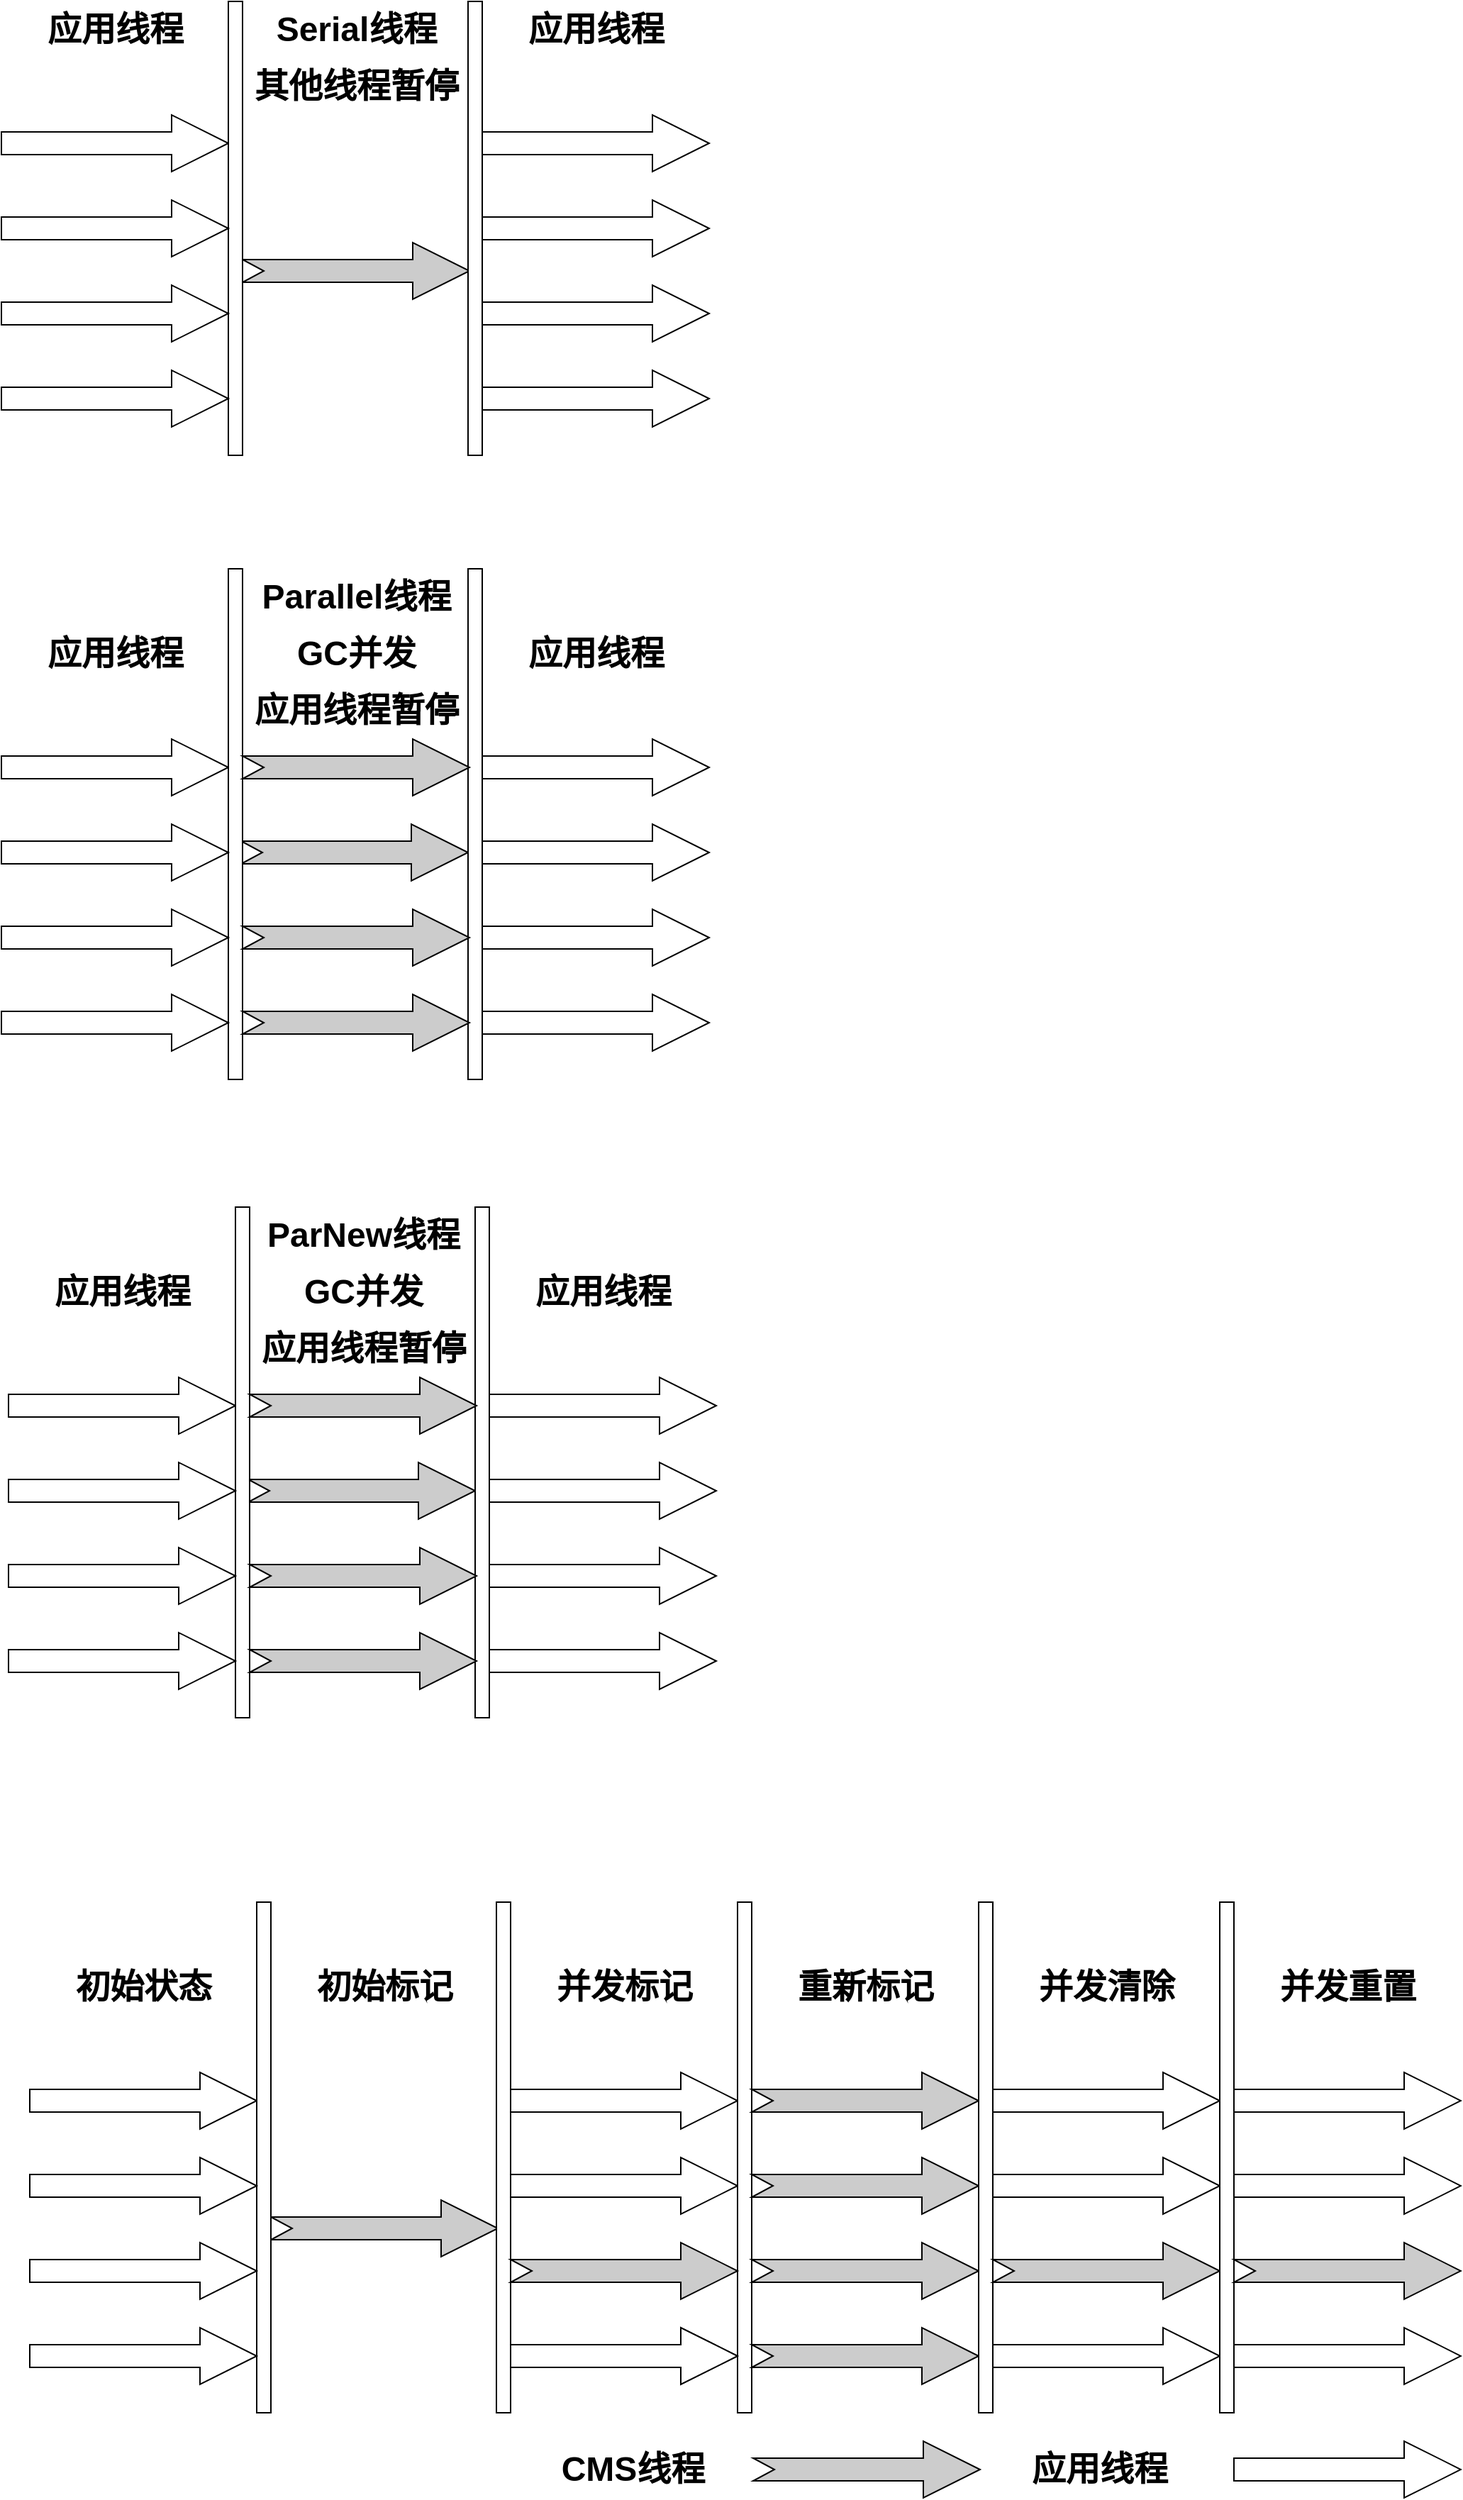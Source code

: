 <mxfile version="25.0.2" pages="5">
  <diagram name="第 1 页" id="ro-vl16iA_fNdhNNym7j">
    <mxGraphModel dx="1084" dy="484" grid="1" gridSize="10" guides="1" tooltips="1" connect="1" arrows="1" fold="1" page="1" pageScale="1" pageWidth="827" pageHeight="1169" math="0" shadow="0">
      <root>
        <mxCell id="0" />
        <mxCell id="1" parent="0" />
        <mxCell id="XtCZdU7U2w1rcsFJvXCS-2" value="" style="html=1;shadow=0;dashed=0;align=center;verticalAlign=middle;shape=mxgraph.arrows2.arrow;dy=0.6;dx=40;notch=15;fillColor=#CCCCCC;" parent="1" vertex="1">
          <mxGeometry x="250" y="210" width="160" height="40" as="geometry" />
        </mxCell>
        <mxCell id="XtCZdU7U2w1rcsFJvXCS-3" value="" style="html=1;shadow=0;dashed=0;align=center;verticalAlign=middle;shape=mxgraph.arrows2.arrow;dy=0.6;dx=40;notch=0;" parent="1" vertex="1">
          <mxGeometry x="80" y="120" width="160" height="40" as="geometry" />
        </mxCell>
        <mxCell id="XtCZdU7U2w1rcsFJvXCS-4" value="" style="verticalLabelPosition=bottom;verticalAlign=top;html=1;shape=mxgraph.basic.rect;fillColor2=none;strokeWidth=1;size=20;indent=5;" parent="1" vertex="1">
          <mxGeometry x="240" y="40" width="10" height="320" as="geometry" />
        </mxCell>
        <mxCell id="XtCZdU7U2w1rcsFJvXCS-5" value="" style="html=1;shadow=0;dashed=0;align=center;verticalAlign=middle;shape=mxgraph.arrows2.arrow;dy=0.6;dx=40;notch=0;" parent="1" vertex="1">
          <mxGeometry x="80" y="180" width="160" height="40" as="geometry" />
        </mxCell>
        <mxCell id="XtCZdU7U2w1rcsFJvXCS-6" value="" style="html=1;shadow=0;dashed=0;align=center;verticalAlign=middle;shape=mxgraph.arrows2.arrow;dy=0.6;dx=40;notch=0;" parent="1" vertex="1">
          <mxGeometry x="80" y="240" width="160" height="40" as="geometry" />
        </mxCell>
        <mxCell id="XtCZdU7U2w1rcsFJvXCS-7" value="" style="html=1;shadow=0;dashed=0;align=center;verticalAlign=middle;shape=mxgraph.arrows2.arrow;dy=0.6;dx=40;notch=0;" parent="1" vertex="1">
          <mxGeometry x="80" y="300" width="160" height="40" as="geometry" />
        </mxCell>
        <mxCell id="XtCZdU7U2w1rcsFJvXCS-8" value="" style="verticalLabelPosition=bottom;verticalAlign=top;html=1;shape=mxgraph.basic.rect;fillColor2=none;strokeWidth=1;size=20;indent=5;" parent="1" vertex="1">
          <mxGeometry x="409" y="40" width="10" height="320" as="geometry" />
        </mxCell>
        <mxCell id="XtCZdU7U2w1rcsFJvXCS-13" value="应用线程" style="text;strokeColor=none;fillColor=none;html=1;fontSize=24;fontStyle=1;verticalAlign=middle;align=center;" parent="1" vertex="1">
          <mxGeometry x="85" y="40" width="150" height="40" as="geometry" />
        </mxCell>
        <mxCell id="XtCZdU7U2w1rcsFJvXCS-14" value="Serial线程" style="text;strokeColor=none;fillColor=none;html=1;fontSize=24;fontStyle=1;verticalAlign=middle;align=center;" parent="1" vertex="1">
          <mxGeometry x="255" y="40" width="150" height="40" as="geometry" />
        </mxCell>
        <mxCell id="XtCZdU7U2w1rcsFJvXCS-15" value="其他线程暂停" style="text;strokeColor=none;fillColor=none;html=1;fontSize=24;fontStyle=1;verticalAlign=middle;align=center;" parent="1" vertex="1">
          <mxGeometry x="255" y="80" width="150" height="40" as="geometry" />
        </mxCell>
        <mxCell id="XtCZdU7U2w1rcsFJvXCS-16" value="应用线程" style="text;strokeColor=none;fillColor=none;html=1;fontSize=24;fontStyle=1;verticalAlign=middle;align=center;" parent="1" vertex="1">
          <mxGeometry x="424" y="40" width="150" height="40" as="geometry" />
        </mxCell>
        <mxCell id="XtCZdU7U2w1rcsFJvXCS-21" value="" style="html=1;shadow=0;dashed=0;align=center;verticalAlign=middle;shape=mxgraph.arrows2.arrow;dy=0.6;dx=40;notch=0;" parent="1" vertex="1">
          <mxGeometry x="419" y="120" width="160" height="40" as="geometry" />
        </mxCell>
        <mxCell id="XtCZdU7U2w1rcsFJvXCS-22" value="" style="html=1;shadow=0;dashed=0;align=center;verticalAlign=middle;shape=mxgraph.arrows2.arrow;dy=0.6;dx=40;notch=0;" parent="1" vertex="1">
          <mxGeometry x="419" y="180" width="160" height="40" as="geometry" />
        </mxCell>
        <mxCell id="XtCZdU7U2w1rcsFJvXCS-23" value="" style="html=1;shadow=0;dashed=0;align=center;verticalAlign=middle;shape=mxgraph.arrows2.arrow;dy=0.6;dx=40;notch=0;" parent="1" vertex="1">
          <mxGeometry x="419" y="240" width="160" height="40" as="geometry" />
        </mxCell>
        <mxCell id="XtCZdU7U2w1rcsFJvXCS-24" value="" style="html=1;shadow=0;dashed=0;align=center;verticalAlign=middle;shape=mxgraph.arrows2.arrow;dy=0.6;dx=40;notch=0;" parent="1" vertex="1">
          <mxGeometry x="419" y="300" width="160" height="40" as="geometry" />
        </mxCell>
        <mxCell id="XtCZdU7U2w1rcsFJvXCS-25" value="" style="html=1;shadow=0;dashed=0;align=center;verticalAlign=middle;shape=mxgraph.arrows2.arrow;dy=0.6;dx=40;notch=15;fillColor=#CCCCCC;" parent="1" vertex="1">
          <mxGeometry x="249" y="620" width="160" height="40" as="geometry" />
        </mxCell>
        <mxCell id="XtCZdU7U2w1rcsFJvXCS-26" value="" style="html=1;shadow=0;dashed=0;align=center;verticalAlign=middle;shape=mxgraph.arrows2.arrow;dy=0.6;dx=40;notch=0;" parent="1" vertex="1">
          <mxGeometry x="80" y="560" width="160" height="40" as="geometry" />
        </mxCell>
        <mxCell id="XtCZdU7U2w1rcsFJvXCS-27" value="" style="verticalLabelPosition=bottom;verticalAlign=top;html=1;shape=mxgraph.basic.rect;fillColor2=none;strokeWidth=1;size=20;indent=5;" parent="1" vertex="1">
          <mxGeometry x="240" y="440" width="10" height="360" as="geometry" />
        </mxCell>
        <mxCell id="XtCZdU7U2w1rcsFJvXCS-28" value="" style="html=1;shadow=0;dashed=0;align=center;verticalAlign=middle;shape=mxgraph.arrows2.arrow;dy=0.6;dx=40;notch=0;" parent="1" vertex="1">
          <mxGeometry x="80" y="620" width="160" height="40" as="geometry" />
        </mxCell>
        <mxCell id="XtCZdU7U2w1rcsFJvXCS-29" value="" style="html=1;shadow=0;dashed=0;align=center;verticalAlign=middle;shape=mxgraph.arrows2.arrow;dy=0.6;dx=40;notch=0;" parent="1" vertex="1">
          <mxGeometry x="80" y="680" width="160" height="40" as="geometry" />
        </mxCell>
        <mxCell id="XtCZdU7U2w1rcsFJvXCS-30" value="" style="html=1;shadow=0;dashed=0;align=center;verticalAlign=middle;shape=mxgraph.arrows2.arrow;dy=0.6;dx=40;notch=0;" parent="1" vertex="1">
          <mxGeometry x="80" y="740" width="160" height="40" as="geometry" />
        </mxCell>
        <mxCell id="XtCZdU7U2w1rcsFJvXCS-31" value="" style="verticalLabelPosition=bottom;verticalAlign=top;html=1;shape=mxgraph.basic.rect;fillColor2=none;strokeWidth=1;size=20;indent=5;" parent="1" vertex="1">
          <mxGeometry x="409" y="440" width="10" height="360" as="geometry" />
        </mxCell>
        <mxCell id="XtCZdU7U2w1rcsFJvXCS-32" value="应用线程" style="text;strokeColor=none;fillColor=none;html=1;fontSize=24;fontStyle=1;verticalAlign=middle;align=center;" parent="1" vertex="1">
          <mxGeometry x="85" y="480" width="150" height="40" as="geometry" />
        </mxCell>
        <mxCell id="XtCZdU7U2w1rcsFJvXCS-33" value="Parallel线程" style="text;strokeColor=none;fillColor=none;html=1;fontSize=24;fontStyle=1;verticalAlign=middle;align=center;" parent="1" vertex="1">
          <mxGeometry x="255" y="440" width="150" height="40" as="geometry" />
        </mxCell>
        <mxCell id="XtCZdU7U2w1rcsFJvXCS-34" value="应用线程暂停" style="text;strokeColor=none;fillColor=none;html=1;fontSize=24;fontStyle=1;verticalAlign=middle;align=center;" parent="1" vertex="1">
          <mxGeometry x="255" y="520" width="150" height="40" as="geometry" />
        </mxCell>
        <mxCell id="XtCZdU7U2w1rcsFJvXCS-35" value="应用线程" style="text;strokeColor=none;fillColor=none;html=1;fontSize=24;fontStyle=1;verticalAlign=middle;align=center;" parent="1" vertex="1">
          <mxGeometry x="424" y="480" width="150" height="40" as="geometry" />
        </mxCell>
        <mxCell id="XtCZdU7U2w1rcsFJvXCS-36" value="" style="html=1;shadow=0;dashed=0;align=center;verticalAlign=middle;shape=mxgraph.arrows2.arrow;dy=0.6;dx=40;notch=0;" parent="1" vertex="1">
          <mxGeometry x="419" y="560" width="160" height="40" as="geometry" />
        </mxCell>
        <mxCell id="XtCZdU7U2w1rcsFJvXCS-37" value="" style="html=1;shadow=0;dashed=0;align=center;verticalAlign=middle;shape=mxgraph.arrows2.arrow;dy=0.6;dx=40;notch=0;" parent="1" vertex="1">
          <mxGeometry x="419" y="620" width="160" height="40" as="geometry" />
        </mxCell>
        <mxCell id="XtCZdU7U2w1rcsFJvXCS-38" value="" style="html=1;shadow=0;dashed=0;align=center;verticalAlign=middle;shape=mxgraph.arrows2.arrow;dy=0.6;dx=40;notch=0;" parent="1" vertex="1">
          <mxGeometry x="419" y="680" width="160" height="40" as="geometry" />
        </mxCell>
        <mxCell id="XtCZdU7U2w1rcsFJvXCS-39" value="" style="html=1;shadow=0;dashed=0;align=center;verticalAlign=middle;shape=mxgraph.arrows2.arrow;dy=0.6;dx=40;notch=0;" parent="1" vertex="1">
          <mxGeometry x="419" y="740" width="160" height="40" as="geometry" />
        </mxCell>
        <mxCell id="XtCZdU7U2w1rcsFJvXCS-40" value="GC并发" style="text;strokeColor=none;fillColor=none;html=1;fontSize=24;fontStyle=1;verticalAlign=middle;align=center;" parent="1" vertex="1">
          <mxGeometry x="255" y="480" width="150" height="40" as="geometry" />
        </mxCell>
        <mxCell id="XtCZdU7U2w1rcsFJvXCS-41" value="" style="html=1;shadow=0;dashed=0;align=center;verticalAlign=middle;shape=mxgraph.arrows2.arrow;dy=0.6;dx=40;notch=15;fillColor=#CCCCCC;" parent="1" vertex="1">
          <mxGeometry x="250" y="560" width="160" height="40" as="geometry" />
        </mxCell>
        <mxCell id="XtCZdU7U2w1rcsFJvXCS-42" value="" style="html=1;shadow=0;dashed=0;align=center;verticalAlign=middle;shape=mxgraph.arrows2.arrow;dy=0.6;dx=40;notch=15;fillColor=#CCCCCC;" parent="1" vertex="1">
          <mxGeometry x="250" y="680" width="160" height="40" as="geometry" />
        </mxCell>
        <mxCell id="XtCZdU7U2w1rcsFJvXCS-43" value="" style="html=1;shadow=0;dashed=0;align=center;verticalAlign=middle;shape=mxgraph.arrows2.arrow;dy=0.6;dx=40;notch=15;fillColor=#CCCCCC;" parent="1" vertex="1">
          <mxGeometry x="250" y="740" width="160" height="40" as="geometry" />
        </mxCell>
        <mxCell id="XtCZdU7U2w1rcsFJvXCS-44" value="" style="html=1;shadow=0;dashed=0;align=center;verticalAlign=middle;shape=mxgraph.arrows2.arrow;dy=0.6;dx=40;notch=15;fillColor=#CCCCCC;" parent="1" vertex="1">
          <mxGeometry x="254" y="1070" width="160" height="40" as="geometry" />
        </mxCell>
        <mxCell id="XtCZdU7U2w1rcsFJvXCS-45" value="" style="html=1;shadow=0;dashed=0;align=center;verticalAlign=middle;shape=mxgraph.arrows2.arrow;dy=0.6;dx=40;notch=0;" parent="1" vertex="1">
          <mxGeometry x="85" y="1010" width="160" height="40" as="geometry" />
        </mxCell>
        <mxCell id="XtCZdU7U2w1rcsFJvXCS-46" value="" style="verticalLabelPosition=bottom;verticalAlign=top;html=1;shape=mxgraph.basic.rect;fillColor2=none;strokeWidth=1;size=20;indent=5;" parent="1" vertex="1">
          <mxGeometry x="245" y="890" width="10" height="360" as="geometry" />
        </mxCell>
        <mxCell id="XtCZdU7U2w1rcsFJvXCS-47" value="" style="html=1;shadow=0;dashed=0;align=center;verticalAlign=middle;shape=mxgraph.arrows2.arrow;dy=0.6;dx=40;notch=0;" parent="1" vertex="1">
          <mxGeometry x="85" y="1070" width="160" height="40" as="geometry" />
        </mxCell>
        <mxCell id="XtCZdU7U2w1rcsFJvXCS-48" value="" style="html=1;shadow=0;dashed=0;align=center;verticalAlign=middle;shape=mxgraph.arrows2.arrow;dy=0.6;dx=40;notch=0;" parent="1" vertex="1">
          <mxGeometry x="85" y="1130" width="160" height="40" as="geometry" />
        </mxCell>
        <mxCell id="XtCZdU7U2w1rcsFJvXCS-49" value="" style="html=1;shadow=0;dashed=0;align=center;verticalAlign=middle;shape=mxgraph.arrows2.arrow;dy=0.6;dx=40;notch=0;" parent="1" vertex="1">
          <mxGeometry x="85" y="1190" width="160" height="40" as="geometry" />
        </mxCell>
        <mxCell id="XtCZdU7U2w1rcsFJvXCS-50" value="" style="verticalLabelPosition=bottom;verticalAlign=top;html=1;shape=mxgraph.basic.rect;fillColor2=none;strokeWidth=1;size=20;indent=5;" parent="1" vertex="1">
          <mxGeometry x="414" y="890" width="10" height="360" as="geometry" />
        </mxCell>
        <mxCell id="XtCZdU7U2w1rcsFJvXCS-51" value="应用线程" style="text;strokeColor=none;fillColor=none;html=1;fontSize=24;fontStyle=1;verticalAlign=middle;align=center;" parent="1" vertex="1">
          <mxGeometry x="90" y="930" width="150" height="40" as="geometry" />
        </mxCell>
        <mxCell id="XtCZdU7U2w1rcsFJvXCS-52" value="ParNew线程" style="text;strokeColor=none;fillColor=none;html=1;fontSize=24;fontStyle=1;verticalAlign=middle;align=center;" parent="1" vertex="1">
          <mxGeometry x="260" y="890" width="150" height="40" as="geometry" />
        </mxCell>
        <mxCell id="XtCZdU7U2w1rcsFJvXCS-53" value="应用线程暂停" style="text;strokeColor=none;fillColor=none;html=1;fontSize=24;fontStyle=1;verticalAlign=middle;align=center;" parent="1" vertex="1">
          <mxGeometry x="260" y="970" width="150" height="40" as="geometry" />
        </mxCell>
        <mxCell id="XtCZdU7U2w1rcsFJvXCS-54" value="应用线程" style="text;strokeColor=none;fillColor=none;html=1;fontSize=24;fontStyle=1;verticalAlign=middle;align=center;" parent="1" vertex="1">
          <mxGeometry x="429" y="930" width="150" height="40" as="geometry" />
        </mxCell>
        <mxCell id="XtCZdU7U2w1rcsFJvXCS-55" value="" style="html=1;shadow=0;dashed=0;align=center;verticalAlign=middle;shape=mxgraph.arrows2.arrow;dy=0.6;dx=40;notch=0;" parent="1" vertex="1">
          <mxGeometry x="424" y="1010" width="160" height="40" as="geometry" />
        </mxCell>
        <mxCell id="XtCZdU7U2w1rcsFJvXCS-56" value="" style="html=1;shadow=0;dashed=0;align=center;verticalAlign=middle;shape=mxgraph.arrows2.arrow;dy=0.6;dx=40;notch=0;" parent="1" vertex="1">
          <mxGeometry x="424" y="1070" width="160" height="40" as="geometry" />
        </mxCell>
        <mxCell id="XtCZdU7U2w1rcsFJvXCS-57" value="" style="html=1;shadow=0;dashed=0;align=center;verticalAlign=middle;shape=mxgraph.arrows2.arrow;dy=0.6;dx=40;notch=0;" parent="1" vertex="1">
          <mxGeometry x="424" y="1130" width="160" height="40" as="geometry" />
        </mxCell>
        <mxCell id="XtCZdU7U2w1rcsFJvXCS-58" value="" style="html=1;shadow=0;dashed=0;align=center;verticalAlign=middle;shape=mxgraph.arrows2.arrow;dy=0.6;dx=40;notch=0;" parent="1" vertex="1">
          <mxGeometry x="424" y="1190" width="160" height="40" as="geometry" />
        </mxCell>
        <mxCell id="XtCZdU7U2w1rcsFJvXCS-59" value="GC并发" style="text;strokeColor=none;fillColor=none;html=1;fontSize=24;fontStyle=1;verticalAlign=middle;align=center;" parent="1" vertex="1">
          <mxGeometry x="260" y="930" width="150" height="40" as="geometry" />
        </mxCell>
        <mxCell id="XtCZdU7U2w1rcsFJvXCS-60" value="" style="html=1;shadow=0;dashed=0;align=center;verticalAlign=middle;shape=mxgraph.arrows2.arrow;dy=0.6;dx=40;notch=15;fillColor=#CCCCCC;" parent="1" vertex="1">
          <mxGeometry x="255" y="1010" width="160" height="40" as="geometry" />
        </mxCell>
        <mxCell id="XtCZdU7U2w1rcsFJvXCS-61" value="" style="html=1;shadow=0;dashed=0;align=center;verticalAlign=middle;shape=mxgraph.arrows2.arrow;dy=0.6;dx=40;notch=15;fillColor=#CCCCCC;" parent="1" vertex="1">
          <mxGeometry x="255" y="1130" width="160" height="40" as="geometry" />
        </mxCell>
        <mxCell id="XtCZdU7U2w1rcsFJvXCS-62" value="" style="html=1;shadow=0;dashed=0;align=center;verticalAlign=middle;shape=mxgraph.arrows2.arrow;dy=0.6;dx=40;notch=15;fillColor=#CCCCCC;" parent="1" vertex="1">
          <mxGeometry x="255" y="1190" width="160" height="40" as="geometry" />
        </mxCell>
        <mxCell id="XtCZdU7U2w1rcsFJvXCS-64" value="" style="html=1;shadow=0;dashed=0;align=center;verticalAlign=middle;shape=mxgraph.arrows2.arrow;dy=0.6;dx=40;notch=15;fillColor=#CCCCCC;" parent="1" vertex="1">
          <mxGeometry x="270" y="1590" width="160" height="40" as="geometry" />
        </mxCell>
        <mxCell id="XtCZdU7U2w1rcsFJvXCS-65" value="" style="html=1;shadow=0;dashed=0;align=center;verticalAlign=middle;shape=mxgraph.arrows2.arrow;dy=0.6;dx=40;notch=0;" parent="1" vertex="1">
          <mxGeometry x="100" y="1500" width="160" height="40" as="geometry" />
        </mxCell>
        <mxCell id="XtCZdU7U2w1rcsFJvXCS-66" value="" style="verticalLabelPosition=bottom;verticalAlign=top;html=1;shape=mxgraph.basic.rect;fillColor2=none;strokeWidth=1;size=20;indent=5;" parent="1" vertex="1">
          <mxGeometry x="260" y="1380" width="10" height="360" as="geometry" />
        </mxCell>
        <mxCell id="XtCZdU7U2w1rcsFJvXCS-67" value="" style="html=1;shadow=0;dashed=0;align=center;verticalAlign=middle;shape=mxgraph.arrows2.arrow;dy=0.6;dx=40;notch=0;" parent="1" vertex="1">
          <mxGeometry x="100" y="1560" width="160" height="40" as="geometry" />
        </mxCell>
        <mxCell id="XtCZdU7U2w1rcsFJvXCS-68" value="" style="html=1;shadow=0;dashed=0;align=center;verticalAlign=middle;shape=mxgraph.arrows2.arrow;dy=0.6;dx=40;notch=0;" parent="1" vertex="1">
          <mxGeometry x="100" y="1620" width="160" height="40" as="geometry" />
        </mxCell>
        <mxCell id="XtCZdU7U2w1rcsFJvXCS-69" value="" style="html=1;shadow=0;dashed=0;align=center;verticalAlign=middle;shape=mxgraph.arrows2.arrow;dy=0.6;dx=40;notch=0;" parent="1" vertex="1">
          <mxGeometry x="100" y="1680" width="160" height="40" as="geometry" />
        </mxCell>
        <mxCell id="XtCZdU7U2w1rcsFJvXCS-70" value="" style="verticalLabelPosition=bottom;verticalAlign=top;html=1;shape=mxgraph.basic.rect;fillColor2=none;strokeWidth=1;size=20;indent=5;" parent="1" vertex="1">
          <mxGeometry x="429" y="1380" width="10" height="360" as="geometry" />
        </mxCell>
        <mxCell id="XtCZdU7U2w1rcsFJvXCS-71" value="初始状态" style="text;strokeColor=none;fillColor=none;html=1;fontSize=24;fontStyle=1;verticalAlign=middle;align=center;" parent="1" vertex="1">
          <mxGeometry x="105" y="1420" width="150" height="40" as="geometry" />
        </mxCell>
        <mxCell id="XtCZdU7U2w1rcsFJvXCS-74" value="并发标记" style="text;strokeColor=none;fillColor=none;html=1;fontSize=24;fontStyle=1;verticalAlign=middle;align=center;" parent="1" vertex="1">
          <mxGeometry x="444" y="1420" width="150" height="40" as="geometry" />
        </mxCell>
        <mxCell id="XtCZdU7U2w1rcsFJvXCS-75" value="" style="html=1;shadow=0;dashed=0;align=center;verticalAlign=middle;shape=mxgraph.arrows2.arrow;dy=0.6;dx=40;notch=0;" parent="1" vertex="1">
          <mxGeometry x="439" y="1500" width="160" height="40" as="geometry" />
        </mxCell>
        <mxCell id="XtCZdU7U2w1rcsFJvXCS-76" value="" style="html=1;shadow=0;dashed=0;align=center;verticalAlign=middle;shape=mxgraph.arrows2.arrow;dy=0.6;dx=40;notch=0;" parent="1" vertex="1">
          <mxGeometry x="439" y="1560" width="160" height="40" as="geometry" />
        </mxCell>
        <mxCell id="XtCZdU7U2w1rcsFJvXCS-78" value="" style="html=1;shadow=0;dashed=0;align=center;verticalAlign=middle;shape=mxgraph.arrows2.arrow;dy=0.6;dx=40;notch=0;" parent="1" vertex="1">
          <mxGeometry x="439" y="1680" width="160" height="40" as="geometry" />
        </mxCell>
        <mxCell id="XtCZdU7U2w1rcsFJvXCS-83" value="" style="verticalLabelPosition=bottom;verticalAlign=top;html=1;shape=mxgraph.basic.rect;fillColor2=none;strokeWidth=1;size=20;indent=5;" parent="1" vertex="1">
          <mxGeometry x="599" y="1380" width="10" height="360" as="geometry" />
        </mxCell>
        <mxCell id="XtCZdU7U2w1rcsFJvXCS-84" value="" style="html=1;shadow=0;dashed=0;align=center;verticalAlign=middle;shape=mxgraph.arrows2.arrow;dy=0.6;dx=40;notch=15;fillColor=#CCCCCC;" parent="1" vertex="1">
          <mxGeometry x="439" y="1620" width="160" height="40" as="geometry" />
        </mxCell>
        <mxCell id="XtCZdU7U2w1rcsFJvXCS-85" value="" style="html=1;shadow=0;dashed=0;align=center;verticalAlign=middle;shape=mxgraph.arrows2.arrow;dy=0.6;dx=40;notch=15;fillColor=#CCCCCC;" parent="1" vertex="1">
          <mxGeometry x="609" y="1500" width="160" height="40" as="geometry" />
        </mxCell>
        <mxCell id="XtCZdU7U2w1rcsFJvXCS-86" value="" style="html=1;shadow=0;dashed=0;align=center;verticalAlign=middle;shape=mxgraph.arrows2.arrow;dy=0.6;dx=40;notch=15;fillColor=#CCCCCC;" parent="1" vertex="1">
          <mxGeometry x="609" y="1560" width="160" height="40" as="geometry" />
        </mxCell>
        <mxCell id="XtCZdU7U2w1rcsFJvXCS-87" value="" style="html=1;shadow=0;dashed=0;align=center;verticalAlign=middle;shape=mxgraph.arrows2.arrow;dy=0.6;dx=40;notch=15;fillColor=#CCCCCC;" parent="1" vertex="1">
          <mxGeometry x="609" y="1620" width="160" height="40" as="geometry" />
        </mxCell>
        <mxCell id="XtCZdU7U2w1rcsFJvXCS-88" value="" style="html=1;shadow=0;dashed=0;align=center;verticalAlign=middle;shape=mxgraph.arrows2.arrow;dy=0.6;dx=40;notch=15;fillColor=#CCCCCC;" parent="1" vertex="1">
          <mxGeometry x="609" y="1680" width="160" height="40" as="geometry" />
        </mxCell>
        <mxCell id="XtCZdU7U2w1rcsFJvXCS-89" value="" style="verticalLabelPosition=bottom;verticalAlign=top;html=1;shape=mxgraph.basic.rect;fillColor2=none;strokeWidth=1;size=20;indent=5;" parent="1" vertex="1">
          <mxGeometry x="769" y="1380" width="10" height="360" as="geometry" />
        </mxCell>
        <mxCell id="XtCZdU7U2w1rcsFJvXCS-90" value="初始标记" style="text;strokeColor=none;fillColor=none;html=1;fontSize=24;fontStyle=1;verticalAlign=middle;align=center;" parent="1" vertex="1">
          <mxGeometry x="275" y="1420" width="150" height="40" as="geometry" />
        </mxCell>
        <mxCell id="XtCZdU7U2w1rcsFJvXCS-91" value="重新标记" style="text;strokeColor=none;fillColor=none;html=1;fontSize=24;fontStyle=1;verticalAlign=middle;align=center;" parent="1" vertex="1">
          <mxGeometry x="614" y="1420" width="150" height="40" as="geometry" />
        </mxCell>
        <mxCell id="XtCZdU7U2w1rcsFJvXCS-92" value="" style="html=1;shadow=0;dashed=0;align=center;verticalAlign=middle;shape=mxgraph.arrows2.arrow;dy=0.6;dx=40;notch=0;" parent="1" vertex="1">
          <mxGeometry x="779" y="1500" width="160" height="40" as="geometry" />
        </mxCell>
        <mxCell id="XtCZdU7U2w1rcsFJvXCS-93" value="" style="html=1;shadow=0;dashed=0;align=center;verticalAlign=middle;shape=mxgraph.arrows2.arrow;dy=0.6;dx=40;notch=0;" parent="1" vertex="1">
          <mxGeometry x="779" y="1560" width="160" height="40" as="geometry" />
        </mxCell>
        <mxCell id="XtCZdU7U2w1rcsFJvXCS-94" value="" style="html=1;shadow=0;dashed=0;align=center;verticalAlign=middle;shape=mxgraph.arrows2.arrow;dy=0.6;dx=40;notch=0;" parent="1" vertex="1">
          <mxGeometry x="779" y="1680" width="160" height="40" as="geometry" />
        </mxCell>
        <mxCell id="XtCZdU7U2w1rcsFJvXCS-95" value="" style="html=1;shadow=0;dashed=0;align=center;verticalAlign=middle;shape=mxgraph.arrows2.arrow;dy=0.6;dx=40;notch=15;fillColor=#CCCCCC;" parent="1" vertex="1">
          <mxGeometry x="779" y="1620" width="160" height="40" as="geometry" />
        </mxCell>
        <mxCell id="XtCZdU7U2w1rcsFJvXCS-96" value="" style="verticalLabelPosition=bottom;verticalAlign=top;html=1;shape=mxgraph.basic.rect;fillColor2=none;strokeWidth=1;size=20;indent=5;" parent="1" vertex="1">
          <mxGeometry x="939" y="1380" width="10" height="360" as="geometry" />
        </mxCell>
        <mxCell id="XtCZdU7U2w1rcsFJvXCS-97" value="并发清除" style="text;strokeColor=none;fillColor=none;html=1;fontSize=24;fontStyle=1;verticalAlign=middle;align=center;" parent="1" vertex="1">
          <mxGeometry x="784" y="1420" width="150" height="40" as="geometry" />
        </mxCell>
        <mxCell id="XtCZdU7U2w1rcsFJvXCS-98" value="" style="html=1;shadow=0;dashed=0;align=center;verticalAlign=middle;shape=mxgraph.arrows2.arrow;dy=0.6;dx=40;notch=0;" parent="1" vertex="1">
          <mxGeometry x="949" y="1500" width="160" height="40" as="geometry" />
        </mxCell>
        <mxCell id="XtCZdU7U2w1rcsFJvXCS-99" value="" style="html=1;shadow=0;dashed=0;align=center;verticalAlign=middle;shape=mxgraph.arrows2.arrow;dy=0.6;dx=40;notch=0;" parent="1" vertex="1">
          <mxGeometry x="949" y="1560" width="160" height="40" as="geometry" />
        </mxCell>
        <mxCell id="XtCZdU7U2w1rcsFJvXCS-100" value="" style="html=1;shadow=0;dashed=0;align=center;verticalAlign=middle;shape=mxgraph.arrows2.arrow;dy=0.6;dx=40;notch=0;" parent="1" vertex="1">
          <mxGeometry x="949" y="1680" width="160" height="40" as="geometry" />
        </mxCell>
        <mxCell id="XtCZdU7U2w1rcsFJvXCS-101" value="" style="html=1;shadow=0;dashed=0;align=center;verticalAlign=middle;shape=mxgraph.arrows2.arrow;dy=0.6;dx=40;notch=15;fillColor=#CCCCCC;" parent="1" vertex="1">
          <mxGeometry x="949" y="1620" width="160" height="40" as="geometry" />
        </mxCell>
        <mxCell id="XtCZdU7U2w1rcsFJvXCS-103" value="并发重置" style="text;strokeColor=none;fillColor=none;html=1;fontSize=24;fontStyle=1;verticalAlign=middle;align=center;" parent="1" vertex="1">
          <mxGeometry x="954" y="1420" width="150" height="40" as="geometry" />
        </mxCell>
        <mxCell id="XtCZdU7U2w1rcsFJvXCS-104" value="" style="html=1;shadow=0;dashed=0;align=center;verticalAlign=middle;shape=mxgraph.arrows2.arrow;dy=0.6;dx=40;notch=15;fillColor=#CCCCCC;" parent="1" vertex="1">
          <mxGeometry x="610" y="1760" width="160" height="40" as="geometry" />
        </mxCell>
        <mxCell id="XtCZdU7U2w1rcsFJvXCS-105" value="" style="html=1;shadow=0;dashed=0;align=center;verticalAlign=middle;shape=mxgraph.arrows2.arrow;dy=0.6;dx=40;notch=0;" parent="1" vertex="1">
          <mxGeometry x="439" y="1680" width="160" height="40" as="geometry" />
        </mxCell>
        <mxCell id="XtCZdU7U2w1rcsFJvXCS-106" value="" style="html=1;shadow=0;dashed=0;align=center;verticalAlign=middle;shape=mxgraph.arrows2.arrow;dy=0.6;dx=40;notch=0;" parent="1" vertex="1">
          <mxGeometry x="949" y="1760" width="160" height="40" as="geometry" />
        </mxCell>
        <mxCell id="XtCZdU7U2w1rcsFJvXCS-107" value="CMS线程" style="text;strokeColor=none;fillColor=none;html=1;fontSize=24;fontStyle=1;verticalAlign=middle;align=center;" parent="1" vertex="1">
          <mxGeometry x="465" y="1760" width="120" height="40" as="geometry" />
        </mxCell>
        <mxCell id="XtCZdU7U2w1rcsFJvXCS-108" value="应用线程" style="text;strokeColor=none;fillColor=none;html=1;fontSize=24;fontStyle=1;verticalAlign=middle;align=center;" parent="1" vertex="1">
          <mxGeometry x="794" y="1760" width="120" height="40" as="geometry" />
        </mxCell>
      </root>
    </mxGraphModel>
  </diagram>
  <diagram id="9DZjIp8tHCHxv7iDPqCK" name="第 2 页">
    <mxGraphModel dx="1275" dy="569" grid="1" gridSize="10" guides="1" tooltips="1" connect="1" arrows="1" fold="1" page="1" pageScale="1" pageWidth="827" pageHeight="1169" math="0" shadow="0">
      <root>
        <mxCell id="0" />
        <mxCell id="1" parent="0" />
        <mxCell id="WtlZu4zB8yR2vmtQD1m3-1" value="" style="html=1;shadow=0;dashed=0;align=center;verticalAlign=middle;shape=mxgraph.arrows2.arrow;dy=0.6;dx=40;notch=15;fillColor=#CCCCCC;" vertex="1" parent="1">
          <mxGeometry x="250" y="210" width="160" height="40" as="geometry" />
        </mxCell>
        <mxCell id="WtlZu4zB8yR2vmtQD1m3-2" value="" style="html=1;shadow=0;dashed=0;align=center;verticalAlign=middle;shape=mxgraph.arrows2.arrow;dy=0.6;dx=40;notch=0;" vertex="1" parent="1">
          <mxGeometry x="80" y="120" width="160" height="40" as="geometry" />
        </mxCell>
        <mxCell id="WtlZu4zB8yR2vmtQD1m3-3" value="" style="verticalLabelPosition=bottom;verticalAlign=top;html=1;shape=mxgraph.basic.rect;fillColor2=none;strokeWidth=1;size=20;indent=5;" vertex="1" parent="1">
          <mxGeometry x="240" y="40" width="10" height="320" as="geometry" />
        </mxCell>
        <mxCell id="WtlZu4zB8yR2vmtQD1m3-4" value="" style="html=1;shadow=0;dashed=0;align=center;verticalAlign=middle;shape=mxgraph.arrows2.arrow;dy=0.6;dx=40;notch=0;" vertex="1" parent="1">
          <mxGeometry x="80" y="180" width="160" height="40" as="geometry" />
        </mxCell>
        <mxCell id="WtlZu4zB8yR2vmtQD1m3-5" value="" style="html=1;shadow=0;dashed=0;align=center;verticalAlign=middle;shape=mxgraph.arrows2.arrow;dy=0.6;dx=40;notch=0;" vertex="1" parent="1">
          <mxGeometry x="80" y="240" width="160" height="40" as="geometry" />
        </mxCell>
        <mxCell id="WtlZu4zB8yR2vmtQD1m3-6" value="" style="html=1;shadow=0;dashed=0;align=center;verticalAlign=middle;shape=mxgraph.arrows2.arrow;dy=0.6;dx=40;notch=0;" vertex="1" parent="1">
          <mxGeometry x="80" y="300" width="160" height="40" as="geometry" />
        </mxCell>
        <mxCell id="WtlZu4zB8yR2vmtQD1m3-7" value="" style="verticalLabelPosition=bottom;verticalAlign=top;html=1;shape=mxgraph.basic.rect;fillColor2=none;strokeWidth=1;size=20;indent=5;" vertex="1" parent="1">
          <mxGeometry x="409" y="40" width="10" height="320" as="geometry" />
        </mxCell>
        <mxCell id="WtlZu4zB8yR2vmtQD1m3-8" value="应用线程" style="text;strokeColor=none;fillColor=none;html=1;fontSize=24;fontStyle=1;verticalAlign=middle;align=center;" vertex="1" parent="1">
          <mxGeometry x="85" y="40" width="150" height="40" as="geometry" />
        </mxCell>
        <mxCell id="WtlZu4zB8yR2vmtQD1m3-9" value="Serial线程" style="text;strokeColor=none;fillColor=none;html=1;fontSize=24;fontStyle=1;verticalAlign=middle;align=center;" vertex="1" parent="1">
          <mxGeometry x="255" y="40" width="150" height="40" as="geometry" />
        </mxCell>
        <mxCell id="WtlZu4zB8yR2vmtQD1m3-10" value="其他线程暂停" style="text;strokeColor=none;fillColor=none;html=1;fontSize=24;fontStyle=1;verticalAlign=middle;align=center;" vertex="1" parent="1">
          <mxGeometry x="255" y="80" width="150" height="40" as="geometry" />
        </mxCell>
        <mxCell id="WtlZu4zB8yR2vmtQD1m3-11" value="应用线程" style="text;strokeColor=none;fillColor=none;html=1;fontSize=24;fontStyle=1;verticalAlign=middle;align=center;" vertex="1" parent="1">
          <mxGeometry x="424" y="40" width="150" height="40" as="geometry" />
        </mxCell>
        <mxCell id="WtlZu4zB8yR2vmtQD1m3-12" value="" style="html=1;shadow=0;dashed=0;align=center;verticalAlign=middle;shape=mxgraph.arrows2.arrow;dy=0.6;dx=40;notch=0;" vertex="1" parent="1">
          <mxGeometry x="419" y="120" width="160" height="40" as="geometry" />
        </mxCell>
        <mxCell id="WtlZu4zB8yR2vmtQD1m3-13" value="" style="html=1;shadow=0;dashed=0;align=center;verticalAlign=middle;shape=mxgraph.arrows2.arrow;dy=0.6;dx=40;notch=0;" vertex="1" parent="1">
          <mxGeometry x="419" y="180" width="160" height="40" as="geometry" />
        </mxCell>
        <mxCell id="WtlZu4zB8yR2vmtQD1m3-14" value="" style="html=1;shadow=0;dashed=0;align=center;verticalAlign=middle;shape=mxgraph.arrows2.arrow;dy=0.6;dx=40;notch=0;" vertex="1" parent="1">
          <mxGeometry x="419" y="240" width="160" height="40" as="geometry" />
        </mxCell>
        <mxCell id="WtlZu4zB8yR2vmtQD1m3-15" value="" style="html=1;shadow=0;dashed=0;align=center;verticalAlign=middle;shape=mxgraph.arrows2.arrow;dy=0.6;dx=40;notch=0;" vertex="1" parent="1">
          <mxGeometry x="419" y="300" width="160" height="40" as="geometry" />
        </mxCell>
      </root>
    </mxGraphModel>
  </diagram>
  <diagram id="69B00KjtiXHV68LxAFl-" name="第 3 页">
    <mxGraphModel dx="1971" dy="880" grid="1" gridSize="10" guides="1" tooltips="1" connect="1" arrows="1" fold="1" page="1" pageScale="1" pageWidth="827" pageHeight="1169" math="0" shadow="0">
      <root>
        <mxCell id="0" />
        <mxCell id="1" parent="0" />
        <mxCell id="7JGWf_n4QwJcGLH6p-Mi-1" value="" style="html=1;shadow=0;dashed=0;align=center;verticalAlign=middle;shape=mxgraph.arrows2.arrow;dy=0.6;dx=40;notch=15;fillColor=#CCCCCC;" vertex="1" parent="1">
          <mxGeometry x="249" y="620" width="160" height="40" as="geometry" />
        </mxCell>
        <mxCell id="7JGWf_n4QwJcGLH6p-Mi-2" value="" style="html=1;shadow=0;dashed=0;align=center;verticalAlign=middle;shape=mxgraph.arrows2.arrow;dy=0.6;dx=40;notch=0;" vertex="1" parent="1">
          <mxGeometry x="80" y="560" width="160" height="40" as="geometry" />
        </mxCell>
        <mxCell id="7JGWf_n4QwJcGLH6p-Mi-3" value="" style="verticalLabelPosition=bottom;verticalAlign=top;html=1;shape=mxgraph.basic.rect;fillColor2=none;strokeWidth=1;size=20;indent=5;" vertex="1" parent="1">
          <mxGeometry x="240" y="440" width="10" height="360" as="geometry" />
        </mxCell>
        <mxCell id="7JGWf_n4QwJcGLH6p-Mi-4" value="" style="html=1;shadow=0;dashed=0;align=center;verticalAlign=middle;shape=mxgraph.arrows2.arrow;dy=0.6;dx=40;notch=0;" vertex="1" parent="1">
          <mxGeometry x="80" y="620" width="160" height="40" as="geometry" />
        </mxCell>
        <mxCell id="7JGWf_n4QwJcGLH6p-Mi-5" value="" style="html=1;shadow=0;dashed=0;align=center;verticalAlign=middle;shape=mxgraph.arrows2.arrow;dy=0.6;dx=40;notch=0;" vertex="1" parent="1">
          <mxGeometry x="80" y="680" width="160" height="40" as="geometry" />
        </mxCell>
        <mxCell id="7JGWf_n4QwJcGLH6p-Mi-6" value="" style="html=1;shadow=0;dashed=0;align=center;verticalAlign=middle;shape=mxgraph.arrows2.arrow;dy=0.6;dx=40;notch=0;" vertex="1" parent="1">
          <mxGeometry x="80" y="740" width="160" height="40" as="geometry" />
        </mxCell>
        <mxCell id="7JGWf_n4QwJcGLH6p-Mi-7" value="" style="verticalLabelPosition=bottom;verticalAlign=top;html=1;shape=mxgraph.basic.rect;fillColor2=none;strokeWidth=1;size=20;indent=5;" vertex="1" parent="1">
          <mxGeometry x="409" y="440" width="10" height="360" as="geometry" />
        </mxCell>
        <mxCell id="7JGWf_n4QwJcGLH6p-Mi-8" value="应用线程" style="text;strokeColor=none;fillColor=none;html=1;fontSize=24;fontStyle=1;verticalAlign=middle;align=center;" vertex="1" parent="1">
          <mxGeometry x="85" y="480" width="150" height="40" as="geometry" />
        </mxCell>
        <mxCell id="7JGWf_n4QwJcGLH6p-Mi-9" value="Parallel线程" style="text;strokeColor=none;fillColor=none;html=1;fontSize=24;fontStyle=1;verticalAlign=middle;align=center;" vertex="1" parent="1">
          <mxGeometry x="255" y="440" width="150" height="40" as="geometry" />
        </mxCell>
        <mxCell id="7JGWf_n4QwJcGLH6p-Mi-10" value="应用线程暂停" style="text;strokeColor=none;fillColor=none;html=1;fontSize=24;fontStyle=1;verticalAlign=middle;align=center;" vertex="1" parent="1">
          <mxGeometry x="255" y="520" width="150" height="40" as="geometry" />
        </mxCell>
        <mxCell id="7JGWf_n4QwJcGLH6p-Mi-11" value="应用线程" style="text;strokeColor=none;fillColor=none;html=1;fontSize=24;fontStyle=1;verticalAlign=middle;align=center;" vertex="1" parent="1">
          <mxGeometry x="424" y="480" width="150" height="40" as="geometry" />
        </mxCell>
        <mxCell id="7JGWf_n4QwJcGLH6p-Mi-12" value="" style="html=1;shadow=0;dashed=0;align=center;verticalAlign=middle;shape=mxgraph.arrows2.arrow;dy=0.6;dx=40;notch=0;" vertex="1" parent="1">
          <mxGeometry x="419" y="560" width="160" height="40" as="geometry" />
        </mxCell>
        <mxCell id="7JGWf_n4QwJcGLH6p-Mi-13" value="" style="html=1;shadow=0;dashed=0;align=center;verticalAlign=middle;shape=mxgraph.arrows2.arrow;dy=0.6;dx=40;notch=0;" vertex="1" parent="1">
          <mxGeometry x="419" y="620" width="160" height="40" as="geometry" />
        </mxCell>
        <mxCell id="7JGWf_n4QwJcGLH6p-Mi-14" value="" style="html=1;shadow=0;dashed=0;align=center;verticalAlign=middle;shape=mxgraph.arrows2.arrow;dy=0.6;dx=40;notch=0;" vertex="1" parent="1">
          <mxGeometry x="419" y="680" width="160" height="40" as="geometry" />
        </mxCell>
        <mxCell id="7JGWf_n4QwJcGLH6p-Mi-15" value="" style="html=1;shadow=0;dashed=0;align=center;verticalAlign=middle;shape=mxgraph.arrows2.arrow;dy=0.6;dx=40;notch=0;" vertex="1" parent="1">
          <mxGeometry x="419" y="740" width="160" height="40" as="geometry" />
        </mxCell>
        <mxCell id="7JGWf_n4QwJcGLH6p-Mi-16" value="GC并发" style="text;strokeColor=none;fillColor=none;html=1;fontSize=24;fontStyle=1;verticalAlign=middle;align=center;" vertex="1" parent="1">
          <mxGeometry x="255" y="480" width="150" height="40" as="geometry" />
        </mxCell>
        <mxCell id="7JGWf_n4QwJcGLH6p-Mi-17" value="" style="html=1;shadow=0;dashed=0;align=center;verticalAlign=middle;shape=mxgraph.arrows2.arrow;dy=0.6;dx=40;notch=15;fillColor=#CCCCCC;" vertex="1" parent="1">
          <mxGeometry x="250" y="560" width="160" height="40" as="geometry" />
        </mxCell>
        <mxCell id="7JGWf_n4QwJcGLH6p-Mi-18" value="" style="html=1;shadow=0;dashed=0;align=center;verticalAlign=middle;shape=mxgraph.arrows2.arrow;dy=0.6;dx=40;notch=15;fillColor=#CCCCCC;" vertex="1" parent="1">
          <mxGeometry x="250" y="680" width="160" height="40" as="geometry" />
        </mxCell>
        <mxCell id="7JGWf_n4QwJcGLH6p-Mi-19" value="" style="html=1;shadow=0;dashed=0;align=center;verticalAlign=middle;shape=mxgraph.arrows2.arrow;dy=0.6;dx=40;notch=15;fillColor=#CCCCCC;" vertex="1" parent="1">
          <mxGeometry x="250" y="740" width="160" height="40" as="geometry" />
        </mxCell>
      </root>
    </mxGraphModel>
  </diagram>
  <diagram id="nolcYLJZHLO05D3A3Gp-" name="第 4 页">
    <mxGraphModel dx="1084" dy="484" grid="1" gridSize="10" guides="1" tooltips="1" connect="1" arrows="1" fold="1" page="1" pageScale="1" pageWidth="827" pageHeight="1169" math="0" shadow="0">
      <root>
        <mxCell id="0" />
        <mxCell id="1" parent="0" />
        <mxCell id="ZTVciolnWM5XQEIwQ-8o-1" value="" style="html=1;shadow=0;dashed=0;align=center;verticalAlign=middle;shape=mxgraph.arrows2.arrow;dy=0.6;dx=40;notch=15;fillColor=#CCCCCC;" vertex="1" parent="1">
          <mxGeometry x="254" y="1070" width="160" height="40" as="geometry" />
        </mxCell>
        <mxCell id="ZTVciolnWM5XQEIwQ-8o-2" value="" style="html=1;shadow=0;dashed=0;align=center;verticalAlign=middle;shape=mxgraph.arrows2.arrow;dy=0.6;dx=40;notch=0;" vertex="1" parent="1">
          <mxGeometry x="85" y="1010" width="160" height="40" as="geometry" />
        </mxCell>
        <mxCell id="ZTVciolnWM5XQEIwQ-8o-3" value="" style="verticalLabelPosition=bottom;verticalAlign=top;html=1;shape=mxgraph.basic.rect;fillColor2=none;strokeWidth=1;size=20;indent=5;" vertex="1" parent="1">
          <mxGeometry x="245" y="890" width="10" height="360" as="geometry" />
        </mxCell>
        <mxCell id="ZTVciolnWM5XQEIwQ-8o-4" value="" style="html=1;shadow=0;dashed=0;align=center;verticalAlign=middle;shape=mxgraph.arrows2.arrow;dy=0.6;dx=40;notch=0;" vertex="1" parent="1">
          <mxGeometry x="85" y="1070" width="160" height="40" as="geometry" />
        </mxCell>
        <mxCell id="ZTVciolnWM5XQEIwQ-8o-5" value="" style="html=1;shadow=0;dashed=0;align=center;verticalAlign=middle;shape=mxgraph.arrows2.arrow;dy=0.6;dx=40;notch=0;" vertex="1" parent="1">
          <mxGeometry x="85" y="1130" width="160" height="40" as="geometry" />
        </mxCell>
        <mxCell id="ZTVciolnWM5XQEIwQ-8o-6" value="" style="html=1;shadow=0;dashed=0;align=center;verticalAlign=middle;shape=mxgraph.arrows2.arrow;dy=0.6;dx=40;notch=0;" vertex="1" parent="1">
          <mxGeometry x="85" y="1190" width="160" height="40" as="geometry" />
        </mxCell>
        <mxCell id="ZTVciolnWM5XQEIwQ-8o-7" value="" style="verticalLabelPosition=bottom;verticalAlign=top;html=1;shape=mxgraph.basic.rect;fillColor2=none;strokeWidth=1;size=20;indent=5;" vertex="1" parent="1">
          <mxGeometry x="414" y="890" width="10" height="360" as="geometry" />
        </mxCell>
        <mxCell id="ZTVciolnWM5XQEIwQ-8o-8" value="应用线程" style="text;strokeColor=none;fillColor=none;html=1;fontSize=24;fontStyle=1;verticalAlign=middle;align=center;" vertex="1" parent="1">
          <mxGeometry x="90" y="930" width="150" height="40" as="geometry" />
        </mxCell>
        <mxCell id="ZTVciolnWM5XQEIwQ-8o-9" value="ParNew线程" style="text;strokeColor=none;fillColor=none;html=1;fontSize=24;fontStyle=1;verticalAlign=middle;align=center;" vertex="1" parent="1">
          <mxGeometry x="260" y="890" width="150" height="40" as="geometry" />
        </mxCell>
        <mxCell id="ZTVciolnWM5XQEIwQ-8o-10" value="应用线程暂停" style="text;strokeColor=none;fillColor=none;html=1;fontSize=24;fontStyle=1;verticalAlign=middle;align=center;" vertex="1" parent="1">
          <mxGeometry x="260" y="970" width="150" height="40" as="geometry" />
        </mxCell>
        <mxCell id="ZTVciolnWM5XQEIwQ-8o-11" value="应用线程" style="text;strokeColor=none;fillColor=none;html=1;fontSize=24;fontStyle=1;verticalAlign=middle;align=center;" vertex="1" parent="1">
          <mxGeometry x="429" y="930" width="150" height="40" as="geometry" />
        </mxCell>
        <mxCell id="ZTVciolnWM5XQEIwQ-8o-12" value="" style="html=1;shadow=0;dashed=0;align=center;verticalAlign=middle;shape=mxgraph.arrows2.arrow;dy=0.6;dx=40;notch=0;" vertex="1" parent="1">
          <mxGeometry x="424" y="1010" width="160" height="40" as="geometry" />
        </mxCell>
        <mxCell id="ZTVciolnWM5XQEIwQ-8o-13" value="" style="html=1;shadow=0;dashed=0;align=center;verticalAlign=middle;shape=mxgraph.arrows2.arrow;dy=0.6;dx=40;notch=0;" vertex="1" parent="1">
          <mxGeometry x="424" y="1070" width="160" height="40" as="geometry" />
        </mxCell>
        <mxCell id="ZTVciolnWM5XQEIwQ-8o-14" value="" style="html=1;shadow=0;dashed=0;align=center;verticalAlign=middle;shape=mxgraph.arrows2.arrow;dy=0.6;dx=40;notch=0;" vertex="1" parent="1">
          <mxGeometry x="424" y="1130" width="160" height="40" as="geometry" />
        </mxCell>
        <mxCell id="ZTVciolnWM5XQEIwQ-8o-15" value="" style="html=1;shadow=0;dashed=0;align=center;verticalAlign=middle;shape=mxgraph.arrows2.arrow;dy=0.6;dx=40;notch=0;" vertex="1" parent="1">
          <mxGeometry x="424" y="1190" width="160" height="40" as="geometry" />
        </mxCell>
        <mxCell id="ZTVciolnWM5XQEIwQ-8o-16" value="GC并发" style="text;strokeColor=none;fillColor=none;html=1;fontSize=24;fontStyle=1;verticalAlign=middle;align=center;" vertex="1" parent="1">
          <mxGeometry x="260" y="930" width="150" height="40" as="geometry" />
        </mxCell>
        <mxCell id="ZTVciolnWM5XQEIwQ-8o-17" value="" style="html=1;shadow=0;dashed=0;align=center;verticalAlign=middle;shape=mxgraph.arrows2.arrow;dy=0.6;dx=40;notch=15;fillColor=#CCCCCC;" vertex="1" parent="1">
          <mxGeometry x="255" y="1010" width="160" height="40" as="geometry" />
        </mxCell>
        <mxCell id="ZTVciolnWM5XQEIwQ-8o-18" value="" style="html=1;shadow=0;dashed=0;align=center;verticalAlign=middle;shape=mxgraph.arrows2.arrow;dy=0.6;dx=40;notch=15;fillColor=#CCCCCC;" vertex="1" parent="1">
          <mxGeometry x="255" y="1130" width="160" height="40" as="geometry" />
        </mxCell>
        <mxCell id="ZTVciolnWM5XQEIwQ-8o-19" value="" style="html=1;shadow=0;dashed=0;align=center;verticalAlign=middle;shape=mxgraph.arrows2.arrow;dy=0.6;dx=40;notch=15;fillColor=#CCCCCC;" vertex="1" parent="1">
          <mxGeometry x="255" y="1190" width="160" height="40" as="geometry" />
        </mxCell>
      </root>
    </mxGraphModel>
  </diagram>
  <diagram id="mJIIPKuy2bFQSojF6-Xj" name="第 5 页">
    <mxGraphModel dx="1971" dy="-289" grid="1" gridSize="10" guides="1" tooltips="1" connect="1" arrows="1" fold="1" page="1" pageScale="1" pageWidth="827" pageHeight="1169" math="0" shadow="0">
      <root>
        <mxCell id="0" />
        <mxCell id="1" parent="0" />
        <mxCell id="GkvpzCzEDA-A7Jk1Svs6-1" value="" style="html=1;shadow=0;dashed=0;align=center;verticalAlign=middle;shape=mxgraph.arrows2.arrow;dy=0.6;dx=40;notch=15;fillColor=#CCCCCC;" vertex="1" parent="1">
          <mxGeometry x="270" y="1590" width="160" height="40" as="geometry" />
        </mxCell>
        <mxCell id="GkvpzCzEDA-A7Jk1Svs6-2" value="" style="html=1;shadow=0;dashed=0;align=center;verticalAlign=middle;shape=mxgraph.arrows2.arrow;dy=0.6;dx=40;notch=0;" vertex="1" parent="1">
          <mxGeometry x="100" y="1500" width="160" height="40" as="geometry" />
        </mxCell>
        <mxCell id="GkvpzCzEDA-A7Jk1Svs6-3" value="" style="verticalLabelPosition=bottom;verticalAlign=top;html=1;shape=mxgraph.basic.rect;fillColor2=none;strokeWidth=1;size=20;indent=5;" vertex="1" parent="1">
          <mxGeometry x="260" y="1380" width="10" height="360" as="geometry" />
        </mxCell>
        <mxCell id="GkvpzCzEDA-A7Jk1Svs6-4" value="" style="html=1;shadow=0;dashed=0;align=center;verticalAlign=middle;shape=mxgraph.arrows2.arrow;dy=0.6;dx=40;notch=0;" vertex="1" parent="1">
          <mxGeometry x="100" y="1560" width="160" height="40" as="geometry" />
        </mxCell>
        <mxCell id="GkvpzCzEDA-A7Jk1Svs6-5" value="" style="html=1;shadow=0;dashed=0;align=center;verticalAlign=middle;shape=mxgraph.arrows2.arrow;dy=0.6;dx=40;notch=0;" vertex="1" parent="1">
          <mxGeometry x="100" y="1620" width="160" height="40" as="geometry" />
        </mxCell>
        <mxCell id="GkvpzCzEDA-A7Jk1Svs6-6" value="" style="html=1;shadow=0;dashed=0;align=center;verticalAlign=middle;shape=mxgraph.arrows2.arrow;dy=0.6;dx=40;notch=0;" vertex="1" parent="1">
          <mxGeometry x="100" y="1680" width="160" height="40" as="geometry" />
        </mxCell>
        <mxCell id="GkvpzCzEDA-A7Jk1Svs6-7" value="" style="verticalLabelPosition=bottom;verticalAlign=top;html=1;shape=mxgraph.basic.rect;fillColor2=none;strokeWidth=1;size=20;indent=5;" vertex="1" parent="1">
          <mxGeometry x="429" y="1380" width="10" height="360" as="geometry" />
        </mxCell>
        <mxCell id="GkvpzCzEDA-A7Jk1Svs6-8" value="初始状态" style="text;strokeColor=none;fillColor=none;html=1;fontSize=24;fontStyle=1;verticalAlign=middle;align=center;" vertex="1" parent="1">
          <mxGeometry x="105" y="1420" width="150" height="40" as="geometry" />
        </mxCell>
        <mxCell id="GkvpzCzEDA-A7Jk1Svs6-9" value="并发标记" style="text;strokeColor=none;fillColor=none;html=1;fontSize=24;fontStyle=1;verticalAlign=middle;align=center;" vertex="1" parent="1">
          <mxGeometry x="444" y="1420" width="150" height="40" as="geometry" />
        </mxCell>
        <mxCell id="GkvpzCzEDA-A7Jk1Svs6-10" value="" style="html=1;shadow=0;dashed=0;align=center;verticalAlign=middle;shape=mxgraph.arrows2.arrow;dy=0.6;dx=40;notch=0;" vertex="1" parent="1">
          <mxGeometry x="439" y="1500" width="160" height="40" as="geometry" />
        </mxCell>
        <mxCell id="GkvpzCzEDA-A7Jk1Svs6-11" value="" style="html=1;shadow=0;dashed=0;align=center;verticalAlign=middle;shape=mxgraph.arrows2.arrow;dy=0.6;dx=40;notch=0;" vertex="1" parent="1">
          <mxGeometry x="439" y="1560" width="160" height="40" as="geometry" />
        </mxCell>
        <mxCell id="GkvpzCzEDA-A7Jk1Svs6-12" value="" style="html=1;shadow=0;dashed=0;align=center;verticalAlign=middle;shape=mxgraph.arrows2.arrow;dy=0.6;dx=40;notch=0;" vertex="1" parent="1">
          <mxGeometry x="439" y="1680" width="160" height="40" as="geometry" />
        </mxCell>
        <mxCell id="GkvpzCzEDA-A7Jk1Svs6-13" value="" style="verticalLabelPosition=bottom;verticalAlign=top;html=1;shape=mxgraph.basic.rect;fillColor2=none;strokeWidth=1;size=20;indent=5;" vertex="1" parent="1">
          <mxGeometry x="599" y="1380" width="10" height="360" as="geometry" />
        </mxCell>
        <mxCell id="GkvpzCzEDA-A7Jk1Svs6-14" value="" style="html=1;shadow=0;dashed=0;align=center;verticalAlign=middle;shape=mxgraph.arrows2.arrow;dy=0.6;dx=40;notch=15;fillColor=#CCCCCC;" vertex="1" parent="1">
          <mxGeometry x="439" y="1620" width="160" height="40" as="geometry" />
        </mxCell>
        <mxCell id="GkvpzCzEDA-A7Jk1Svs6-15" value="" style="html=1;shadow=0;dashed=0;align=center;verticalAlign=middle;shape=mxgraph.arrows2.arrow;dy=0.6;dx=40;notch=15;fillColor=#CCCCCC;" vertex="1" parent="1">
          <mxGeometry x="609" y="1500" width="160" height="40" as="geometry" />
        </mxCell>
        <mxCell id="GkvpzCzEDA-A7Jk1Svs6-16" value="" style="html=1;shadow=0;dashed=0;align=center;verticalAlign=middle;shape=mxgraph.arrows2.arrow;dy=0.6;dx=40;notch=15;fillColor=#CCCCCC;" vertex="1" parent="1">
          <mxGeometry x="609" y="1560" width="160" height="40" as="geometry" />
        </mxCell>
        <mxCell id="GkvpzCzEDA-A7Jk1Svs6-17" value="" style="html=1;shadow=0;dashed=0;align=center;verticalAlign=middle;shape=mxgraph.arrows2.arrow;dy=0.6;dx=40;notch=15;fillColor=#CCCCCC;" vertex="1" parent="1">
          <mxGeometry x="609" y="1620" width="160" height="40" as="geometry" />
        </mxCell>
        <mxCell id="GkvpzCzEDA-A7Jk1Svs6-18" value="" style="html=1;shadow=0;dashed=0;align=center;verticalAlign=middle;shape=mxgraph.arrows2.arrow;dy=0.6;dx=40;notch=15;fillColor=#CCCCCC;" vertex="1" parent="1">
          <mxGeometry x="609" y="1680" width="160" height="40" as="geometry" />
        </mxCell>
        <mxCell id="GkvpzCzEDA-A7Jk1Svs6-19" value="" style="verticalLabelPosition=bottom;verticalAlign=top;html=1;shape=mxgraph.basic.rect;fillColor2=none;strokeWidth=1;size=20;indent=5;" vertex="1" parent="1">
          <mxGeometry x="769" y="1380" width="10" height="360" as="geometry" />
        </mxCell>
        <mxCell id="GkvpzCzEDA-A7Jk1Svs6-20" value="初始标记" style="text;strokeColor=none;fillColor=none;html=1;fontSize=24;fontStyle=1;verticalAlign=middle;align=center;" vertex="1" parent="1">
          <mxGeometry x="275" y="1420" width="150" height="40" as="geometry" />
        </mxCell>
        <mxCell id="GkvpzCzEDA-A7Jk1Svs6-21" value="重新标记" style="text;strokeColor=none;fillColor=none;html=1;fontSize=24;fontStyle=1;verticalAlign=middle;align=center;" vertex="1" parent="1">
          <mxGeometry x="614" y="1420" width="150" height="40" as="geometry" />
        </mxCell>
        <mxCell id="GkvpzCzEDA-A7Jk1Svs6-22" value="" style="html=1;shadow=0;dashed=0;align=center;verticalAlign=middle;shape=mxgraph.arrows2.arrow;dy=0.6;dx=40;notch=0;" vertex="1" parent="1">
          <mxGeometry x="779" y="1500" width="160" height="40" as="geometry" />
        </mxCell>
        <mxCell id="GkvpzCzEDA-A7Jk1Svs6-23" value="" style="html=1;shadow=0;dashed=0;align=center;verticalAlign=middle;shape=mxgraph.arrows2.arrow;dy=0.6;dx=40;notch=0;" vertex="1" parent="1">
          <mxGeometry x="779" y="1560" width="160" height="40" as="geometry" />
        </mxCell>
        <mxCell id="GkvpzCzEDA-A7Jk1Svs6-24" value="" style="html=1;shadow=0;dashed=0;align=center;verticalAlign=middle;shape=mxgraph.arrows2.arrow;dy=0.6;dx=40;notch=0;" vertex="1" parent="1">
          <mxGeometry x="779" y="1680" width="160" height="40" as="geometry" />
        </mxCell>
        <mxCell id="GkvpzCzEDA-A7Jk1Svs6-25" value="" style="html=1;shadow=0;dashed=0;align=center;verticalAlign=middle;shape=mxgraph.arrows2.arrow;dy=0.6;dx=40;notch=15;fillColor=#CCCCCC;" vertex="1" parent="1">
          <mxGeometry x="779" y="1620" width="160" height="40" as="geometry" />
        </mxCell>
        <mxCell id="GkvpzCzEDA-A7Jk1Svs6-26" value="" style="verticalLabelPosition=bottom;verticalAlign=top;html=1;shape=mxgraph.basic.rect;fillColor2=none;strokeWidth=1;size=20;indent=5;" vertex="1" parent="1">
          <mxGeometry x="939" y="1380" width="10" height="360" as="geometry" />
        </mxCell>
        <mxCell id="GkvpzCzEDA-A7Jk1Svs6-27" value="并发清除" style="text;strokeColor=none;fillColor=none;html=1;fontSize=24;fontStyle=1;verticalAlign=middle;align=center;" vertex="1" parent="1">
          <mxGeometry x="784" y="1420" width="150" height="40" as="geometry" />
        </mxCell>
        <mxCell id="GkvpzCzEDA-A7Jk1Svs6-28" value="" style="html=1;shadow=0;dashed=0;align=center;verticalAlign=middle;shape=mxgraph.arrows2.arrow;dy=0.6;dx=40;notch=0;" vertex="1" parent="1">
          <mxGeometry x="949" y="1500" width="160" height="40" as="geometry" />
        </mxCell>
        <mxCell id="GkvpzCzEDA-A7Jk1Svs6-29" value="" style="html=1;shadow=0;dashed=0;align=center;verticalAlign=middle;shape=mxgraph.arrows2.arrow;dy=0.6;dx=40;notch=0;" vertex="1" parent="1">
          <mxGeometry x="949" y="1560" width="160" height="40" as="geometry" />
        </mxCell>
        <mxCell id="GkvpzCzEDA-A7Jk1Svs6-30" value="" style="html=1;shadow=0;dashed=0;align=center;verticalAlign=middle;shape=mxgraph.arrows2.arrow;dy=0.6;dx=40;notch=0;" vertex="1" parent="1">
          <mxGeometry x="949" y="1680" width="160" height="40" as="geometry" />
        </mxCell>
        <mxCell id="GkvpzCzEDA-A7Jk1Svs6-31" value="" style="html=1;shadow=0;dashed=0;align=center;verticalAlign=middle;shape=mxgraph.arrows2.arrow;dy=0.6;dx=40;notch=15;fillColor=#CCCCCC;" vertex="1" parent="1">
          <mxGeometry x="949" y="1620" width="160" height="40" as="geometry" />
        </mxCell>
        <mxCell id="GkvpzCzEDA-A7Jk1Svs6-32" value="并发重置" style="text;strokeColor=none;fillColor=none;html=1;fontSize=24;fontStyle=1;verticalAlign=middle;align=center;" vertex="1" parent="1">
          <mxGeometry x="954" y="1420" width="150" height="40" as="geometry" />
        </mxCell>
        <mxCell id="GkvpzCzEDA-A7Jk1Svs6-33" value="" style="html=1;shadow=0;dashed=0;align=center;verticalAlign=middle;shape=mxgraph.arrows2.arrow;dy=0.6;dx=40;notch=15;fillColor=#CCCCCC;" vertex="1" parent="1">
          <mxGeometry x="610" y="1760" width="160" height="40" as="geometry" />
        </mxCell>
        <mxCell id="GkvpzCzEDA-A7Jk1Svs6-34" value="" style="html=1;shadow=0;dashed=0;align=center;verticalAlign=middle;shape=mxgraph.arrows2.arrow;dy=0.6;dx=40;notch=0;" vertex="1" parent="1">
          <mxGeometry x="439" y="1680" width="160" height="40" as="geometry" />
        </mxCell>
        <mxCell id="GkvpzCzEDA-A7Jk1Svs6-35" value="" style="html=1;shadow=0;dashed=0;align=center;verticalAlign=middle;shape=mxgraph.arrows2.arrow;dy=0.6;dx=40;notch=0;" vertex="1" parent="1">
          <mxGeometry x="949" y="1760" width="160" height="40" as="geometry" />
        </mxCell>
        <mxCell id="GkvpzCzEDA-A7Jk1Svs6-36" value="CMS线程" style="text;strokeColor=none;fillColor=none;html=1;fontSize=24;fontStyle=1;verticalAlign=middle;align=center;" vertex="1" parent="1">
          <mxGeometry x="465" y="1760" width="120" height="40" as="geometry" />
        </mxCell>
        <mxCell id="GkvpzCzEDA-A7Jk1Svs6-37" value="应用线程" style="text;strokeColor=none;fillColor=none;html=1;fontSize=24;fontStyle=1;verticalAlign=middle;align=center;" vertex="1" parent="1">
          <mxGeometry x="794" y="1760" width="120" height="40" as="geometry" />
        </mxCell>
      </root>
    </mxGraphModel>
  </diagram>
</mxfile>
